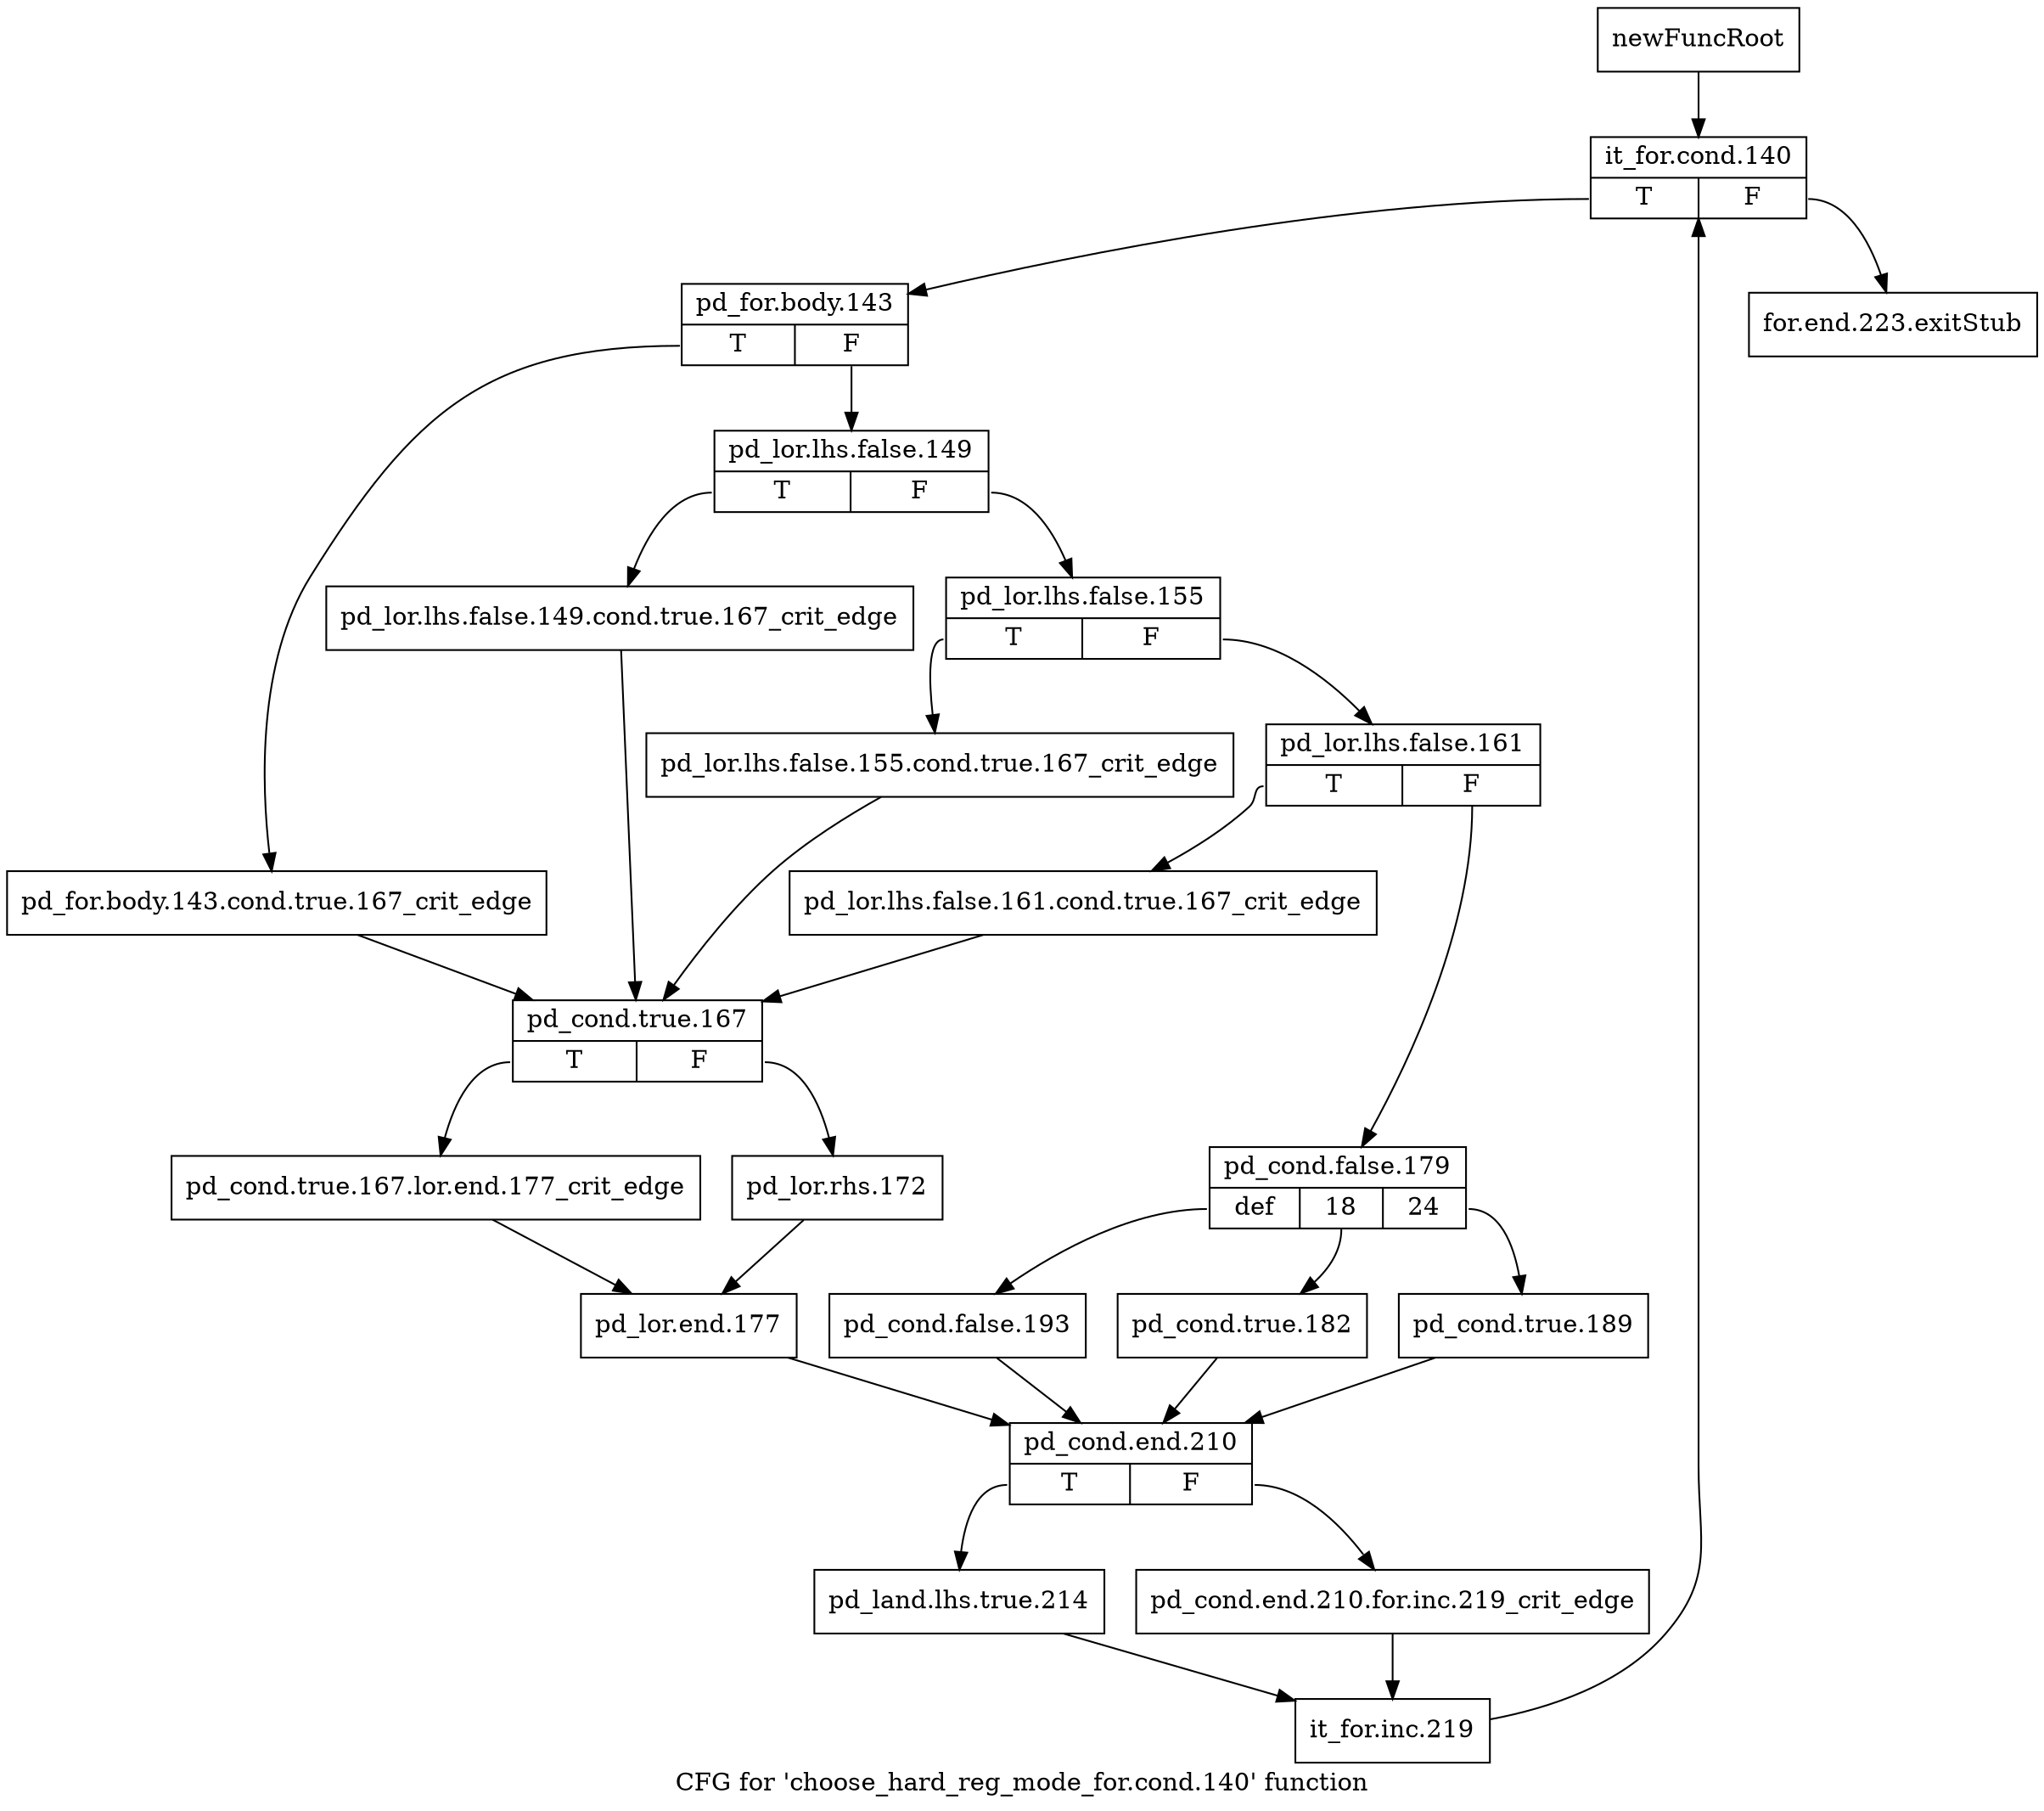 digraph "CFG for 'choose_hard_reg_mode_for.cond.140' function" {
	label="CFG for 'choose_hard_reg_mode_for.cond.140' function";

	Node0xb96f6a0 [shape=record,label="{newFuncRoot}"];
	Node0xb96f6a0 -> Node0xb96f740;
	Node0xb96f6f0 [shape=record,label="{for.end.223.exitStub}"];
	Node0xb96f740 [shape=record,label="{it_for.cond.140|{<s0>T|<s1>F}}"];
	Node0xb96f740:s0 -> Node0xb96f790;
	Node0xb96f740:s1 -> Node0xb96f6f0;
	Node0xb96f790 [shape=record,label="{pd_for.body.143|{<s0>T|<s1>F}}"];
	Node0xb96f790:s0 -> Node0xb96fb00;
	Node0xb96f790:s1 -> Node0xb96f7e0;
	Node0xb96f7e0 [shape=record,label="{pd_lor.lhs.false.149|{<s0>T|<s1>F}}"];
	Node0xb96f7e0:s0 -> Node0xb96fab0;
	Node0xb96f7e0:s1 -> Node0xb96f830;
	Node0xb96f830 [shape=record,label="{pd_lor.lhs.false.155|{<s0>T|<s1>F}}"];
	Node0xb96f830:s0 -> Node0xb96fa60;
	Node0xb96f830:s1 -> Node0xb96f880;
	Node0xb96f880 [shape=record,label="{pd_lor.lhs.false.161|{<s0>T|<s1>F}}"];
	Node0xb96f880:s0 -> Node0xb96fa10;
	Node0xb96f880:s1 -> Node0xb96f8d0;
	Node0xb96f8d0 [shape=record,label="{pd_cond.false.179|{<s0>def|<s1>18|<s2>24}}"];
	Node0xb96f8d0:s0 -> Node0xb96f9c0;
	Node0xb96f8d0:s1 -> Node0xb96f970;
	Node0xb96f8d0:s2 -> Node0xb96f920;
	Node0xb96f920 [shape=record,label="{pd_cond.true.189}"];
	Node0xb96f920 -> Node0xb96fc90;
	Node0xb96f970 [shape=record,label="{pd_cond.true.182}"];
	Node0xb96f970 -> Node0xb96fc90;
	Node0xb96f9c0 [shape=record,label="{pd_cond.false.193}"];
	Node0xb96f9c0 -> Node0xb96fc90;
	Node0xb96fa10 [shape=record,label="{pd_lor.lhs.false.161.cond.true.167_crit_edge}"];
	Node0xb96fa10 -> Node0xb96fb50;
	Node0xb96fa60 [shape=record,label="{pd_lor.lhs.false.155.cond.true.167_crit_edge}"];
	Node0xb96fa60 -> Node0xb96fb50;
	Node0xb96fab0 [shape=record,label="{pd_lor.lhs.false.149.cond.true.167_crit_edge}"];
	Node0xb96fab0 -> Node0xb96fb50;
	Node0xb96fb00 [shape=record,label="{pd_for.body.143.cond.true.167_crit_edge}"];
	Node0xb96fb00 -> Node0xb96fb50;
	Node0xb96fb50 [shape=record,label="{pd_cond.true.167|{<s0>T|<s1>F}}"];
	Node0xb96fb50:s0 -> Node0xb96fbf0;
	Node0xb96fb50:s1 -> Node0xb96fba0;
	Node0xb96fba0 [shape=record,label="{pd_lor.rhs.172}"];
	Node0xb96fba0 -> Node0xb96fc40;
	Node0xb96fbf0 [shape=record,label="{pd_cond.true.167.lor.end.177_crit_edge}"];
	Node0xb96fbf0 -> Node0xb96fc40;
	Node0xb96fc40 [shape=record,label="{pd_lor.end.177}"];
	Node0xb96fc40 -> Node0xb96fc90;
	Node0xb96fc90 [shape=record,label="{pd_cond.end.210|{<s0>T|<s1>F}}"];
	Node0xb96fc90:s0 -> Node0xb96fd30;
	Node0xb96fc90:s1 -> Node0xb96fce0;
	Node0xb96fce0 [shape=record,label="{pd_cond.end.210.for.inc.219_crit_edge}"];
	Node0xb96fce0 -> Node0xb96fd80;
	Node0xb96fd30 [shape=record,label="{pd_land.lhs.true.214}"];
	Node0xb96fd30 -> Node0xb96fd80;
	Node0xb96fd80 [shape=record,label="{it_for.inc.219}"];
	Node0xb96fd80 -> Node0xb96f740;
}
